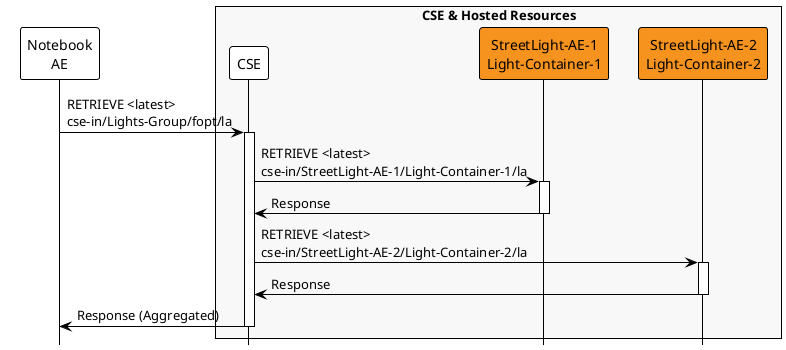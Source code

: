 @startuml
hide footbox
!theme plain
skinparam backgroundcolor transparent

' Turquoise #668c97
' Orange #F6921E

participant "Notebook\nAE" as AE 
box "CSE & Hosted Resources" #f8f8f8
participant "CSE" as CSE 
participant "StreetLight-AE-1\nLight-Container-1" as container1 #F6921E
participant "StreetLight-AE-2\nLight-Container-2" as container2 #F6921E
end box

AE -> CSE ++: RETRIEVE <latest>\ncse-in/Lights-Group/fopt/la
CSE -> container1 ++: RETRIEVE <latest>\ncse-in/StreetLight-AE-1/Light-Container-1/la
CSE <- container1 --: Response
CSE -> container2 ++: RETRIEVE <latest>\ncse-in/StreetLight-AE-2/Light-Container-2/la
CSE <- container2 --: Response
AE <- CSE --: Response (Aggregated)

@enduml